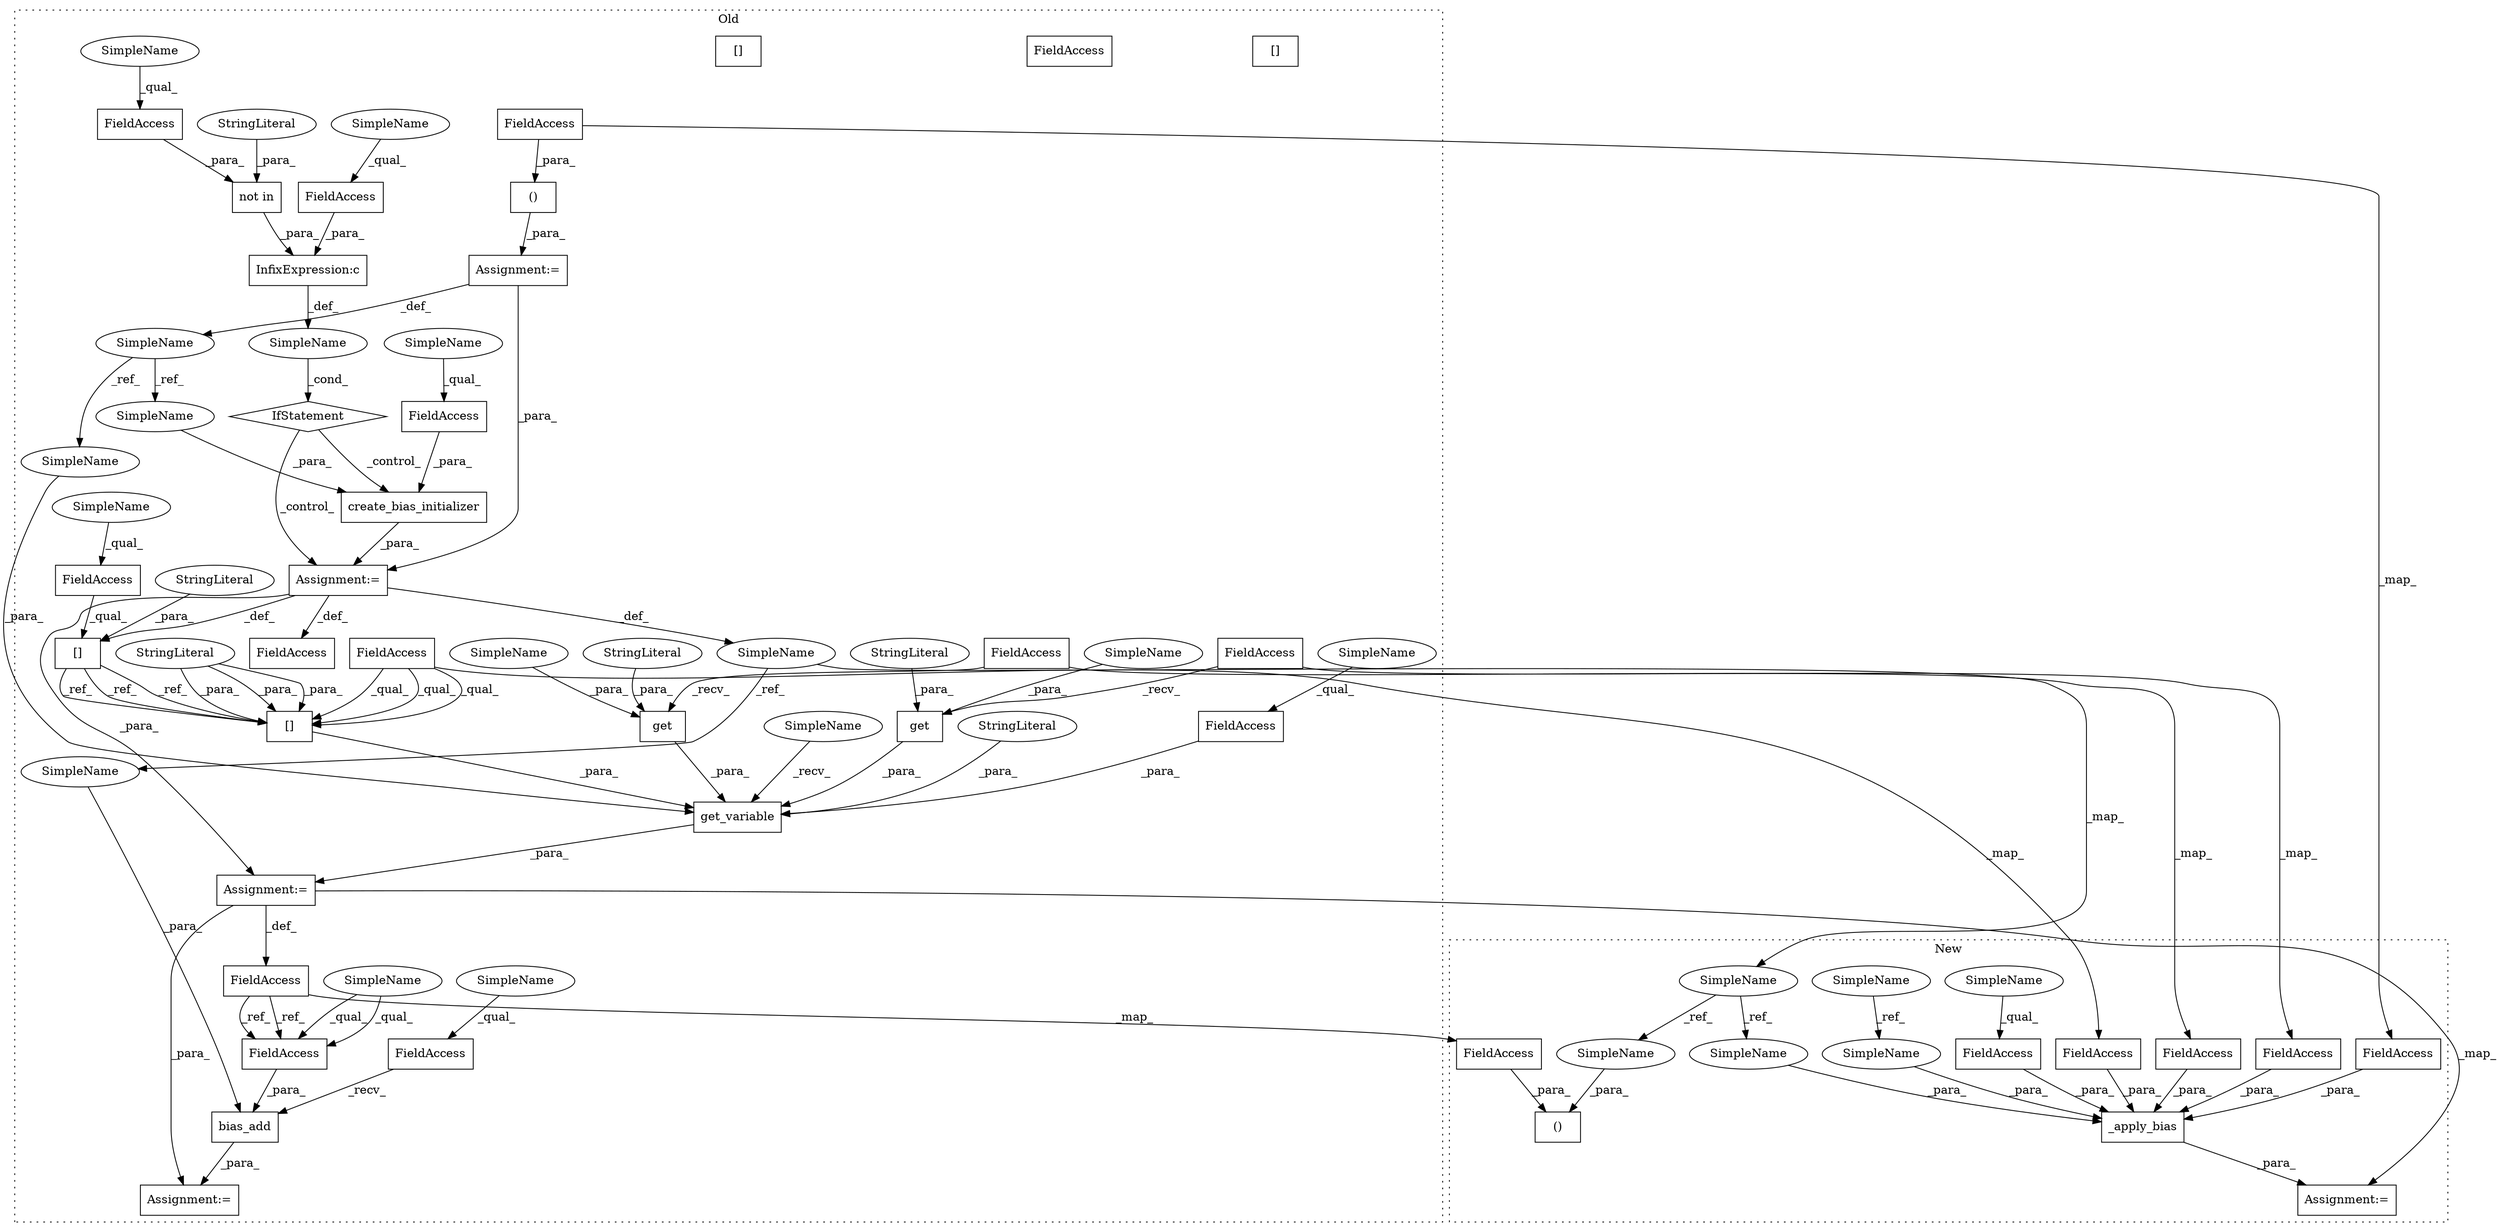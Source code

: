 digraph G {
subgraph cluster0 {
1 [label="[]" a="2" s="44909,44931" l="19,1" shape="box"];
3 [label="get_variable" a="32" s="45525,45655" l="13,1" shape="box"];
4 [label="()" a="106" s="44384" l="45" shape="box"];
5 [label="[]" a="2" s="45566,45588" l="19,1" shape="box"];
6 [label="FieldAccess" a="22" s="45672" l="13" shape="box"];
7 [label="bias_add" a="32" s="45686,45728" l="9,1" shape="box"];
8 [label="SimpleName" a="42" s="44368" l="10" shape="ellipse"];
9 [label="create_bias_initializer" a="32" s="44933,44980" l="24,1" shape="box"];
10 [label="InfixExpression:c" a="27" s="44881" l="4" shape="box"];
11 [label="not in" a="108" s="44851" l="29" shape="box"];
13 [label="StringLiteral" a="45" s="45538" l="3" shape="ellipse"];
14 [label="StringLiteral" a="45" s="44928" l="3" shape="ellipse"];
15 [label="StringLiteral" a="45" s="45585" l="3" shape="ellipse"];
16 [label="StringLiteral" a="45" s="44851" l="3" shape="ellipse"];
17 [label="FieldAccess" a="22" s="44862" l="18" shape="box"];
18 [label="FieldAccess" a="22" s="44909" l="18" shape="box"];
19 [label="FieldAccess" a="22" s="45703" l="7" shape="box"];
20 [label="FieldAccess" a="22" s="44968" l="12" shape="box"];
22 [label="FieldAccess" a="22" s="45553" l="12" shape="box"];
23 [label="FieldAccess" a="22" s="45176" l="10" shape="box"];
24 [label="FieldAccess" a="22" s="44885" l="14" shape="box"];
25 [label="SimpleName" a="42" s="" l="" shape="ellipse"];
26 [label="IfStatement" a="25" s="44842,44899" l="4,2" shape="diamond"];
27 [label="get" a="32" s="45642,45654" l="4,1" shape="box"];
28 [label="get" a="32" s="45609,45621" l="4,1" shape="box"];
29 [label="Assignment:=" a="7" s="44378" l="6" shape="box"];
30 [label="Assignment:=" a="7" s="44932" l="1" shape="box"];
31 [label="Assignment:=" a="7" s="45671" l="1" shape="box"];
32 [label="StringLiteral" a="45" s="45646" l="3" shape="ellipse"];
33 [label="StringLiteral" a="45" s="45613" l="3" shape="ellipse"];
35 [label="SimpleName" a="42" s="45359" l="7" shape="ellipse"];
37 [label="FieldAccess" a="22" s="45623" l="18" shape="box"];
40 [label="FieldAccess" a="22" s="45590" l="18" shape="box"];
41 [label="FieldAccess" a="22" s="45506" l="7" shape="box"];
44 [label="FieldAccess" a="22" s="45566" l="18" shape="box"];
45 [label="FieldAccess" a="22" s="44408" l="21" shape="box"];
47 [label="Assignment:=" a="7" s="45513" l="1" shape="box"];
51 [label="SimpleName" a="42" s="45695" l="7" shape="ellipse"];
53 [label="[]" a="2" s="45566,45588" l="19,1" shape="box"];
54 [label="SimpleName" a="42" s="45514" l="10" shape="ellipse"];
55 [label="SimpleName" a="42" s="45672" l="10" shape="ellipse"];
56 [label="FieldAccess" a="22" s="45703" l="7" shape="box"];
57 [label="[]" a="2" s="45566,45588" l="19,1" shape="box"];
58 [label="SimpleName" a="42" s="45553" l="6" shape="ellipse"];
59 [label="SimpleName" a="42" s="44968" l="6" shape="ellipse"];
60 [label="SimpleName" a="42" s="45650" l="4" shape="ellipse"];
61 [label="SimpleName" a="42" s="45617" l="4" shape="ellipse"];
62 [label="SimpleName" a="42" s="45542" l="10" shape="ellipse"];
63 [label="SimpleName" a="42" s="44957" l="10" shape="ellipse"];
64 [label="SimpleName" a="42" s="44885" l="4" shape="ellipse"];
65 [label="SimpleName" a="42" s="44909" l="4" shape="ellipse"];
66 [label="SimpleName" a="42" s="44862" l="4" shape="ellipse"];
67 [label="SimpleName" a="42" s="45703" l="4" shape="ellipse"];
label = "Old";
style="dotted";
}
subgraph cluster1 {
2 [label="_apply_bias" a="32" s="44045,44188" l="12,1" shape="box"];
12 [label="FieldAccess" a="22" s="44072" l="19" shape="box"];
21 [label="SimpleName" a="42" s="42398" l="6" shape="ellipse"];
34 [label="SimpleName" a="42" s="43862" l="7" shape="ellipse"];
36 [label="()" a="106" s="44016" l="27" shape="box"];
38 [label="FieldAccess" a="22" s="44170" l="18" shape="box"];
39 [label="FieldAccess" a="22" s="44151" l="18" shape="box"];
42 [label="FieldAccess" a="22" s="44016" l="7" shape="box"];
43 [label="FieldAccess" a="22" s="44132" l="18" shape="box"];
46 [label="FieldAccess" a="22" s="44110" l="21" shape="box"];
48 [label="Assignment:=" a="7" s="44043" l="2" shape="box"];
49 [label="SimpleName" a="42" s="44064" l="7" shape="ellipse"];
50 [label="SimpleName" a="42" s="44036" l="7" shape="ellipse"];
52 [label="SimpleName" a="42" s="44057" l="6" shape="ellipse"];
68 [label="SimpleName" a="42" s="44072" l="4" shape="ellipse"];
label = "New";
style="dotted";
}
1 -> 57 [label="_ref_"];
1 -> 57 [label="_ref_"];
1 -> 57 [label="_ref_"];
2 -> 48 [label="_para_"];
3 -> 47 [label="_para_"];
4 -> 29 [label="_para_"];
6 -> 7 [label="_recv_"];
7 -> 31 [label="_para_"];
8 -> 62 [label="_ref_"];
8 -> 63 [label="_ref_"];
9 -> 30 [label="_para_"];
10 -> 25 [label="_def_"];
11 -> 10 [label="_para_"];
12 -> 2 [label="_para_"];
13 -> 3 [label="_para_"];
14 -> 1 [label="_para_"];
15 -> 57 [label="_para_"];
15 -> 57 [label="_para_"];
15 -> 57 [label="_para_"];
16 -> 11 [label="_para_"];
17 -> 11 [label="_para_"];
18 -> 1 [label="_qual_"];
20 -> 9 [label="_para_"];
21 -> 52 [label="_ref_"];
22 -> 3 [label="_para_"];
24 -> 10 [label="_para_"];
25 -> 26 [label="_cond_"];
26 -> 30 [label="_control_"];
26 -> 9 [label="_control_"];
27 -> 3 [label="_para_"];
28 -> 3 [label="_para_"];
29 -> 30 [label="_para_"];
29 -> 8 [label="_def_"];
30 -> 1 [label="_def_"];
30 -> 35 [label="_def_"];
30 -> 23 [label="_def_"];
30 -> 47 [label="_para_"];
32 -> 27 [label="_para_"];
33 -> 28 [label="_para_"];
34 -> 49 [label="_ref_"];
34 -> 50 [label="_ref_"];
35 -> 34 [label="_map_"];
35 -> 51 [label="_ref_"];
37 -> 27 [label="_recv_"];
37 -> 38 [label="_map_"];
38 -> 2 [label="_para_"];
39 -> 2 [label="_para_"];
40 -> 28 [label="_recv_"];
40 -> 39 [label="_map_"];
41 -> 42 [label="_map_"];
41 -> 56 [label="_ref_"];
41 -> 56 [label="_ref_"];
42 -> 36 [label="_para_"];
43 -> 2 [label="_para_"];
44 -> 57 [label="_qual_"];
44 -> 43 [label="_map_"];
44 -> 57 [label="_qual_"];
44 -> 57 [label="_qual_"];
45 -> 4 [label="_para_"];
45 -> 46 [label="_map_"];
46 -> 2 [label="_para_"];
47 -> 41 [label="_def_"];
47 -> 31 [label="_para_"];
47 -> 48 [label="_map_"];
49 -> 2 [label="_para_"];
50 -> 36 [label="_para_"];
51 -> 7 [label="_para_"];
52 -> 2 [label="_para_"];
54 -> 3 [label="_recv_"];
55 -> 6 [label="_qual_"];
56 -> 7 [label="_para_"];
57 -> 3 [label="_para_"];
58 -> 22 [label="_qual_"];
59 -> 20 [label="_qual_"];
60 -> 27 [label="_para_"];
61 -> 28 [label="_para_"];
62 -> 3 [label="_para_"];
63 -> 9 [label="_para_"];
64 -> 24 [label="_qual_"];
65 -> 18 [label="_qual_"];
66 -> 17 [label="_qual_"];
67 -> 56 [label="_qual_"];
67 -> 56 [label="_qual_"];
68 -> 12 [label="_qual_"];
}
